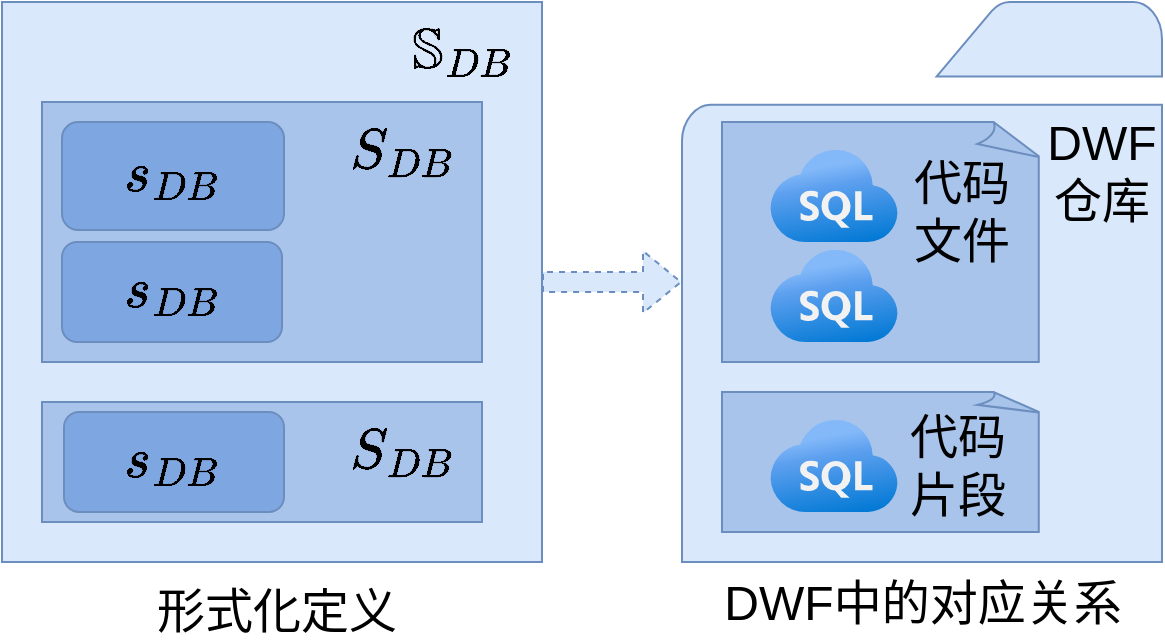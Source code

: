 <mxfile version="24.7.12">
  <diagram name="第 1 页" id="QjlIj0iyaf9ogRQ0GuOx">
    <mxGraphModel dx="1833" dy="1215" grid="1" gridSize="10" guides="1" tooltips="1" connect="1" arrows="1" fold="1" page="1" pageScale="1" pageWidth="827" pageHeight="1169" math="1" shadow="0">
      <root>
        <mxCell id="0" />
        <mxCell id="1" parent="0" />
        <mxCell id="9NlLvZTU2Q5gZjpkGXMk-18" value="" style="edgeStyle=orthogonalEdgeStyle;rounded=0;orthogonalLoop=1;jettySize=auto;html=1;shape=flexArrow;fillColor=#dae8fc;strokeColor=#6c8ebf;dashed=1;" edge="1" parent="1" source="9NlLvZTU2Q5gZjpkGXMk-1" target="9NlLvZTU2Q5gZjpkGXMk-16">
          <mxGeometry relative="1" as="geometry" />
        </mxCell>
        <mxCell id="9NlLvZTU2Q5gZjpkGXMk-1" value="" style="rounded=0;whiteSpace=wrap;html=1;fillColor=#dae8fc;strokeColor=#6c8ebf;" vertex="1" parent="1">
          <mxGeometry x="30" y="280" width="270" height="280" as="geometry" />
        </mxCell>
        <mxCell id="9NlLvZTU2Q5gZjpkGXMk-2" value="" style="rounded=0;whiteSpace=wrap;html=1;fillColor=#A9C4EB;strokeColor=#6c8ebf;" vertex="1" parent="1">
          <mxGeometry x="50" y="330" width="220" height="130" as="geometry" />
        </mxCell>
        <mxCell id="9NlLvZTU2Q5gZjpkGXMk-3" value="" style="rounded=0;whiteSpace=wrap;html=1;strokeColor=#6c8ebf;align=center;verticalAlign=middle;fontFamily=Helvetica;fontSize=12;fillColor=#A9C4EB;" vertex="1" parent="1">
          <mxGeometry x="50" y="480" width="220" height="60" as="geometry" />
        </mxCell>
        <mxCell id="9NlLvZTU2Q5gZjpkGXMk-6" value="" style="rounded=1;whiteSpace=wrap;html=1;aspect=fixed;fillColor=#7EA6E0;strokeColor=#6c8ebf;" vertex="1" parent="1">
          <mxGeometry x="60" y="340" width="111" height="54" as="geometry" />
        </mxCell>
        <mxCell id="9NlLvZTU2Q5gZjpkGXMk-7" value="" style="rounded=1;whiteSpace=wrap;html=1;fillColor=#7EA6E0;strokeColor=#6c8ebf;" vertex="1" parent="1">
          <mxGeometry x="60" y="400" width="110" height="50" as="geometry" />
        </mxCell>
        <mxCell id="9NlLvZTU2Q5gZjpkGXMk-8" value="$$\mathbb{S}_{DB}$$" style="text;html=1;align=center;verticalAlign=middle;whiteSpace=wrap;rounded=0;fontSize=24;" vertex="1" parent="1">
          <mxGeometry x="230" y="290" width="60" height="30" as="geometry" />
        </mxCell>
        <mxCell id="9NlLvZTU2Q5gZjpkGXMk-9" value="$$S_{DB}$$" style="text;html=1;align=center;verticalAlign=middle;whiteSpace=wrap;rounded=0;fontSize=24;" vertex="1" parent="1">
          <mxGeometry x="200" y="340" width="60" height="30" as="geometry" />
        </mxCell>
        <mxCell id="9NlLvZTU2Q5gZjpkGXMk-10" value="$$S_{DB}$$" style="text;html=1;align=center;verticalAlign=middle;whiteSpace=wrap;rounded=0;fontSize=24;" vertex="1" parent="1">
          <mxGeometry x="200" y="490" width="60" height="30" as="geometry" />
        </mxCell>
        <mxCell id="9NlLvZTU2Q5gZjpkGXMk-11" value="" style="rounded=1;whiteSpace=wrap;html=1;fillColor=#7EA6E0;strokeColor=#6c8ebf;" vertex="1" parent="1">
          <mxGeometry x="61" y="485" width="110" height="50" as="geometry" />
        </mxCell>
        <mxCell id="9NlLvZTU2Q5gZjpkGXMk-12" value="$$s_{DB}$$" style="text;html=1;align=center;verticalAlign=middle;whiteSpace=wrap;rounded=0;fontSize=24;" vertex="1" parent="1">
          <mxGeometry x="85" y="352" width="60" height="30" as="geometry" />
        </mxCell>
        <mxCell id="9NlLvZTU2Q5gZjpkGXMk-13" value="$$s_{DB}$$" style="text;html=1;align=center;verticalAlign=middle;whiteSpace=wrap;rounded=0;fontSize=24;" vertex="1" parent="1">
          <mxGeometry x="85" y="410" width="60" height="30" as="geometry" />
        </mxCell>
        <mxCell id="9NlLvZTU2Q5gZjpkGXMk-14" value="$$s_{DB}$$" style="text;html=1;align=center;verticalAlign=middle;whiteSpace=wrap;rounded=0;fontSize=24;" vertex="1" parent="1">
          <mxGeometry x="85" y="495" width="60" height="30" as="geometry" />
        </mxCell>
        <mxCell id="9NlLvZTU2Q5gZjpkGXMk-16" value="DWF中的对应关系" style="sketch=0;pointerEvents=1;shadow=0;dashed=0;html=1;strokeColor=#6c8ebf;labelPosition=center;verticalLabelPosition=bottom;verticalAlign=top;outlineConnect=0;align=center;shape=mxgraph.office.concepts.folder;fillColor=#dae8fc;fontSize=24;" vertex="1" parent="1">
          <mxGeometry x="370" y="280" width="240" height="280" as="geometry" />
        </mxCell>
        <mxCell id="9NlLvZTU2Q5gZjpkGXMk-20" value="" style="whiteSpace=wrap;html=1;shape=mxgraph.basic.document;fillColor=#A9C4EB;strokeColor=#6c8ebf;" vertex="1" parent="1">
          <mxGeometry x="390" y="340" width="160" height="120" as="geometry" />
        </mxCell>
        <mxCell id="9NlLvZTU2Q5gZjpkGXMk-21" value="" style="whiteSpace=wrap;html=1;shape=mxgraph.basic.document;fillColor=#A9C4EB;strokeColor=#6c8ebf;" vertex="1" parent="1">
          <mxGeometry x="390" y="475" width="160" height="70" as="geometry" />
        </mxCell>
        <mxCell id="9NlLvZTU2Q5gZjpkGXMk-23" value="" style="image;aspect=fixed;html=1;points=[];align=center;fontSize=12;image=img/lib/azure2/databases/Azure_SQL.svg;imageBackground=none;" vertex="1" parent="1">
          <mxGeometry x="414" y="354" width="64" height="46" as="geometry" />
        </mxCell>
        <mxCell id="9NlLvZTU2Q5gZjpkGXMk-24" value="" style="image;aspect=fixed;html=1;points=[];align=center;fontSize=12;image=img/lib/azure2/databases/Azure_SQL.svg;imageBackground=none;" vertex="1" parent="1">
          <mxGeometry x="414" y="404" width="64" height="46" as="geometry" />
        </mxCell>
        <mxCell id="9NlLvZTU2Q5gZjpkGXMk-25" value="" style="image;aspect=fixed;html=1;points=[];align=center;fontSize=12;image=img/lib/azure2/databases/Azure_SQL.svg;imageBackground=none;" vertex="1" parent="1">
          <mxGeometry x="414" y="489" width="64" height="46" as="geometry" />
        </mxCell>
        <mxCell id="9NlLvZTU2Q5gZjpkGXMk-26" value="形式化定义" style="text;html=1;align=center;verticalAlign=middle;whiteSpace=wrap;rounded=0;fontSize=24;" vertex="1" parent="1">
          <mxGeometry x="105" y="570" width="125" height="30" as="geometry" />
        </mxCell>
        <mxCell id="9NlLvZTU2Q5gZjpkGXMk-27" value="DWF仓库" style="text;html=1;align=center;verticalAlign=middle;whiteSpace=wrap;rounded=0;fontSize=24;" vertex="1" parent="1">
          <mxGeometry x="550" y="350" width="60" height="30" as="geometry" />
        </mxCell>
        <mxCell id="9NlLvZTU2Q5gZjpkGXMk-28" value="代码文件" style="text;html=1;align=center;verticalAlign=middle;whiteSpace=wrap;rounded=0;fontSize=24;" vertex="1" parent="1">
          <mxGeometry x="480" y="370" width="60" height="30" as="geometry" />
        </mxCell>
        <mxCell id="9NlLvZTU2Q5gZjpkGXMk-30" value="代码片段" style="text;html=1;align=center;verticalAlign=middle;whiteSpace=wrap;rounded=0;fontSize=24;" vertex="1" parent="1">
          <mxGeometry x="478" y="497" width="60" height="30" as="geometry" />
        </mxCell>
      </root>
    </mxGraphModel>
  </diagram>
</mxfile>
